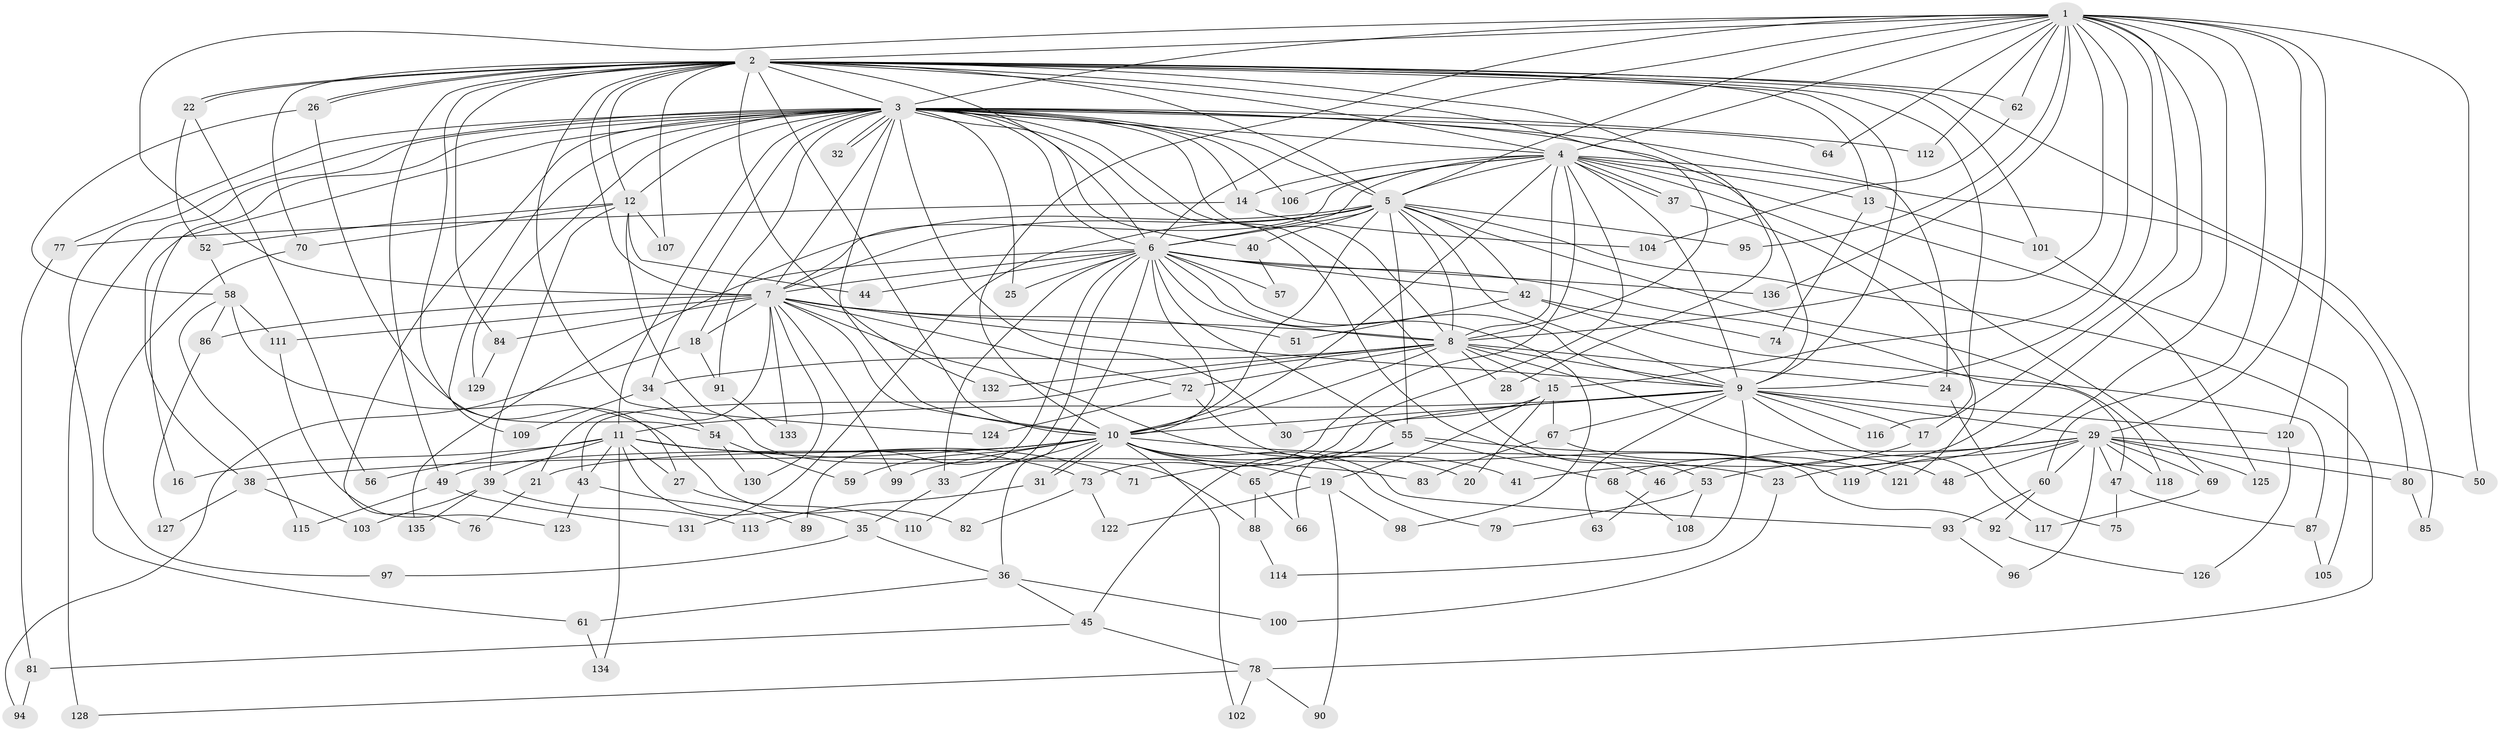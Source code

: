 // Generated by graph-tools (version 1.1) at 2025/45/03/09/25 04:45:18]
// undirected, 136 vertices, 297 edges
graph export_dot {
graph [start="1"]
  node [color=gray90,style=filled];
  1;
  2;
  3;
  4;
  5;
  6;
  7;
  8;
  9;
  10;
  11;
  12;
  13;
  14;
  15;
  16;
  17;
  18;
  19;
  20;
  21;
  22;
  23;
  24;
  25;
  26;
  27;
  28;
  29;
  30;
  31;
  32;
  33;
  34;
  35;
  36;
  37;
  38;
  39;
  40;
  41;
  42;
  43;
  44;
  45;
  46;
  47;
  48;
  49;
  50;
  51;
  52;
  53;
  54;
  55;
  56;
  57;
  58;
  59;
  60;
  61;
  62;
  63;
  64;
  65;
  66;
  67;
  68;
  69;
  70;
  71;
  72;
  73;
  74;
  75;
  76;
  77;
  78;
  79;
  80;
  81;
  82;
  83;
  84;
  85;
  86;
  87;
  88;
  89;
  90;
  91;
  92;
  93;
  94;
  95;
  96;
  97;
  98;
  99;
  100;
  101;
  102;
  103;
  104;
  105;
  106;
  107;
  108;
  109;
  110;
  111;
  112;
  113;
  114;
  115;
  116;
  117;
  118;
  119;
  120;
  121;
  122;
  123;
  124;
  125;
  126;
  127;
  128;
  129;
  130;
  131;
  132;
  133;
  134;
  135;
  136;
  1 -- 2;
  1 -- 3;
  1 -- 4;
  1 -- 5;
  1 -- 6;
  1 -- 7;
  1 -- 8;
  1 -- 9;
  1 -- 10;
  1 -- 15;
  1 -- 17;
  1 -- 23;
  1 -- 29;
  1 -- 50;
  1 -- 60;
  1 -- 62;
  1 -- 64;
  1 -- 68;
  1 -- 95;
  1 -- 112;
  1 -- 120;
  1 -- 136;
  2 -- 3;
  2 -- 4;
  2 -- 5;
  2 -- 6;
  2 -- 7;
  2 -- 8;
  2 -- 9;
  2 -- 10;
  2 -- 12;
  2 -- 13;
  2 -- 22;
  2 -- 22;
  2 -- 26;
  2 -- 26;
  2 -- 28;
  2 -- 49;
  2 -- 54;
  2 -- 62;
  2 -- 70;
  2 -- 84;
  2 -- 85;
  2 -- 101;
  2 -- 107;
  2 -- 116;
  2 -- 124;
  2 -- 132;
  3 -- 4;
  3 -- 5;
  3 -- 6;
  3 -- 7;
  3 -- 8;
  3 -- 9;
  3 -- 10;
  3 -- 11;
  3 -- 12;
  3 -- 14;
  3 -- 16;
  3 -- 18;
  3 -- 24;
  3 -- 25;
  3 -- 30;
  3 -- 32;
  3 -- 32;
  3 -- 34;
  3 -- 38;
  3 -- 40;
  3 -- 46;
  3 -- 53;
  3 -- 61;
  3 -- 64;
  3 -- 76;
  3 -- 77;
  3 -- 106;
  3 -- 109;
  3 -- 112;
  3 -- 128;
  3 -- 129;
  4 -- 5;
  4 -- 6;
  4 -- 7;
  4 -- 8;
  4 -- 9;
  4 -- 10;
  4 -- 13;
  4 -- 14;
  4 -- 37;
  4 -- 37;
  4 -- 69;
  4 -- 71;
  4 -- 73;
  4 -- 80;
  4 -- 105;
  4 -- 106;
  5 -- 6;
  5 -- 7;
  5 -- 8;
  5 -- 9;
  5 -- 10;
  5 -- 40;
  5 -- 42;
  5 -- 55;
  5 -- 78;
  5 -- 91;
  5 -- 95;
  5 -- 118;
  5 -- 131;
  6 -- 7;
  6 -- 8;
  6 -- 9;
  6 -- 10;
  6 -- 25;
  6 -- 33;
  6 -- 36;
  6 -- 42;
  6 -- 44;
  6 -- 47;
  6 -- 55;
  6 -- 57;
  6 -- 89;
  6 -- 98;
  6 -- 110;
  6 -- 135;
  6 -- 136;
  7 -- 8;
  7 -- 9;
  7 -- 10;
  7 -- 18;
  7 -- 21;
  7 -- 41;
  7 -- 51;
  7 -- 72;
  7 -- 84;
  7 -- 86;
  7 -- 99;
  7 -- 111;
  7 -- 130;
  7 -- 133;
  8 -- 9;
  8 -- 10;
  8 -- 15;
  8 -- 24;
  8 -- 28;
  8 -- 34;
  8 -- 43;
  8 -- 48;
  8 -- 72;
  8 -- 132;
  9 -- 10;
  9 -- 11;
  9 -- 17;
  9 -- 29;
  9 -- 45;
  9 -- 63;
  9 -- 67;
  9 -- 114;
  9 -- 116;
  9 -- 117;
  9 -- 120;
  10 -- 19;
  10 -- 20;
  10 -- 21;
  10 -- 23;
  10 -- 31;
  10 -- 31;
  10 -- 33;
  10 -- 38;
  10 -- 49;
  10 -- 59;
  10 -- 65;
  10 -- 79;
  10 -- 93;
  10 -- 99;
  10 -- 102;
  11 -- 16;
  11 -- 27;
  11 -- 35;
  11 -- 39;
  11 -- 43;
  11 -- 56;
  11 -- 71;
  11 -- 73;
  11 -- 83;
  11 -- 134;
  12 -- 39;
  12 -- 44;
  12 -- 52;
  12 -- 70;
  12 -- 88;
  12 -- 107;
  13 -- 74;
  13 -- 101;
  14 -- 77;
  14 -- 104;
  15 -- 19;
  15 -- 20;
  15 -- 30;
  15 -- 67;
  17 -- 41;
  18 -- 91;
  18 -- 94;
  19 -- 90;
  19 -- 98;
  19 -- 122;
  21 -- 76;
  22 -- 52;
  22 -- 56;
  23 -- 100;
  24 -- 75;
  26 -- 27;
  26 -- 58;
  27 -- 110;
  29 -- 46;
  29 -- 47;
  29 -- 48;
  29 -- 50;
  29 -- 53;
  29 -- 60;
  29 -- 69;
  29 -- 80;
  29 -- 96;
  29 -- 118;
  29 -- 119;
  29 -- 125;
  31 -- 113;
  33 -- 35;
  34 -- 54;
  34 -- 109;
  35 -- 36;
  35 -- 97;
  36 -- 45;
  36 -- 61;
  36 -- 100;
  37 -- 121;
  38 -- 103;
  38 -- 127;
  39 -- 103;
  39 -- 113;
  39 -- 135;
  40 -- 57;
  42 -- 51;
  42 -- 74;
  42 -- 87;
  43 -- 89;
  43 -- 123;
  45 -- 78;
  45 -- 81;
  46 -- 63;
  47 -- 75;
  47 -- 87;
  49 -- 115;
  49 -- 131;
  52 -- 58;
  53 -- 79;
  53 -- 108;
  54 -- 59;
  54 -- 130;
  55 -- 65;
  55 -- 66;
  55 -- 68;
  55 -- 119;
  58 -- 82;
  58 -- 86;
  58 -- 111;
  58 -- 115;
  60 -- 92;
  60 -- 93;
  61 -- 134;
  62 -- 104;
  65 -- 66;
  65 -- 88;
  67 -- 83;
  67 -- 121;
  68 -- 108;
  69 -- 117;
  70 -- 97;
  72 -- 92;
  72 -- 124;
  73 -- 82;
  73 -- 122;
  77 -- 81;
  78 -- 90;
  78 -- 102;
  78 -- 128;
  80 -- 85;
  81 -- 94;
  84 -- 129;
  86 -- 127;
  87 -- 105;
  88 -- 114;
  91 -- 133;
  92 -- 126;
  93 -- 96;
  101 -- 125;
  111 -- 123;
  120 -- 126;
}
